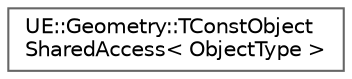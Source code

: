 digraph "Graphical Class Hierarchy"
{
 // INTERACTIVE_SVG=YES
 // LATEX_PDF_SIZE
  bgcolor="transparent";
  edge [fontname=Helvetica,fontsize=10,labelfontname=Helvetica,labelfontsize=10];
  node [fontname=Helvetica,fontsize=10,shape=box,height=0.2,width=0.4];
  rankdir="LR";
  Node0 [id="Node000000",label="UE::Geometry::TConstObject\lSharedAccess\< ObjectType \>",height=0.2,width=0.4,color="grey40", fillcolor="white", style="filled",URL="$d2/d01/classUE_1_1Geometry_1_1TConstObjectSharedAccess.html",tooltip="TConstObjectSharedAccess provides a way for the owner of some object (eg a Mesh) to share read-only a..."];
}
